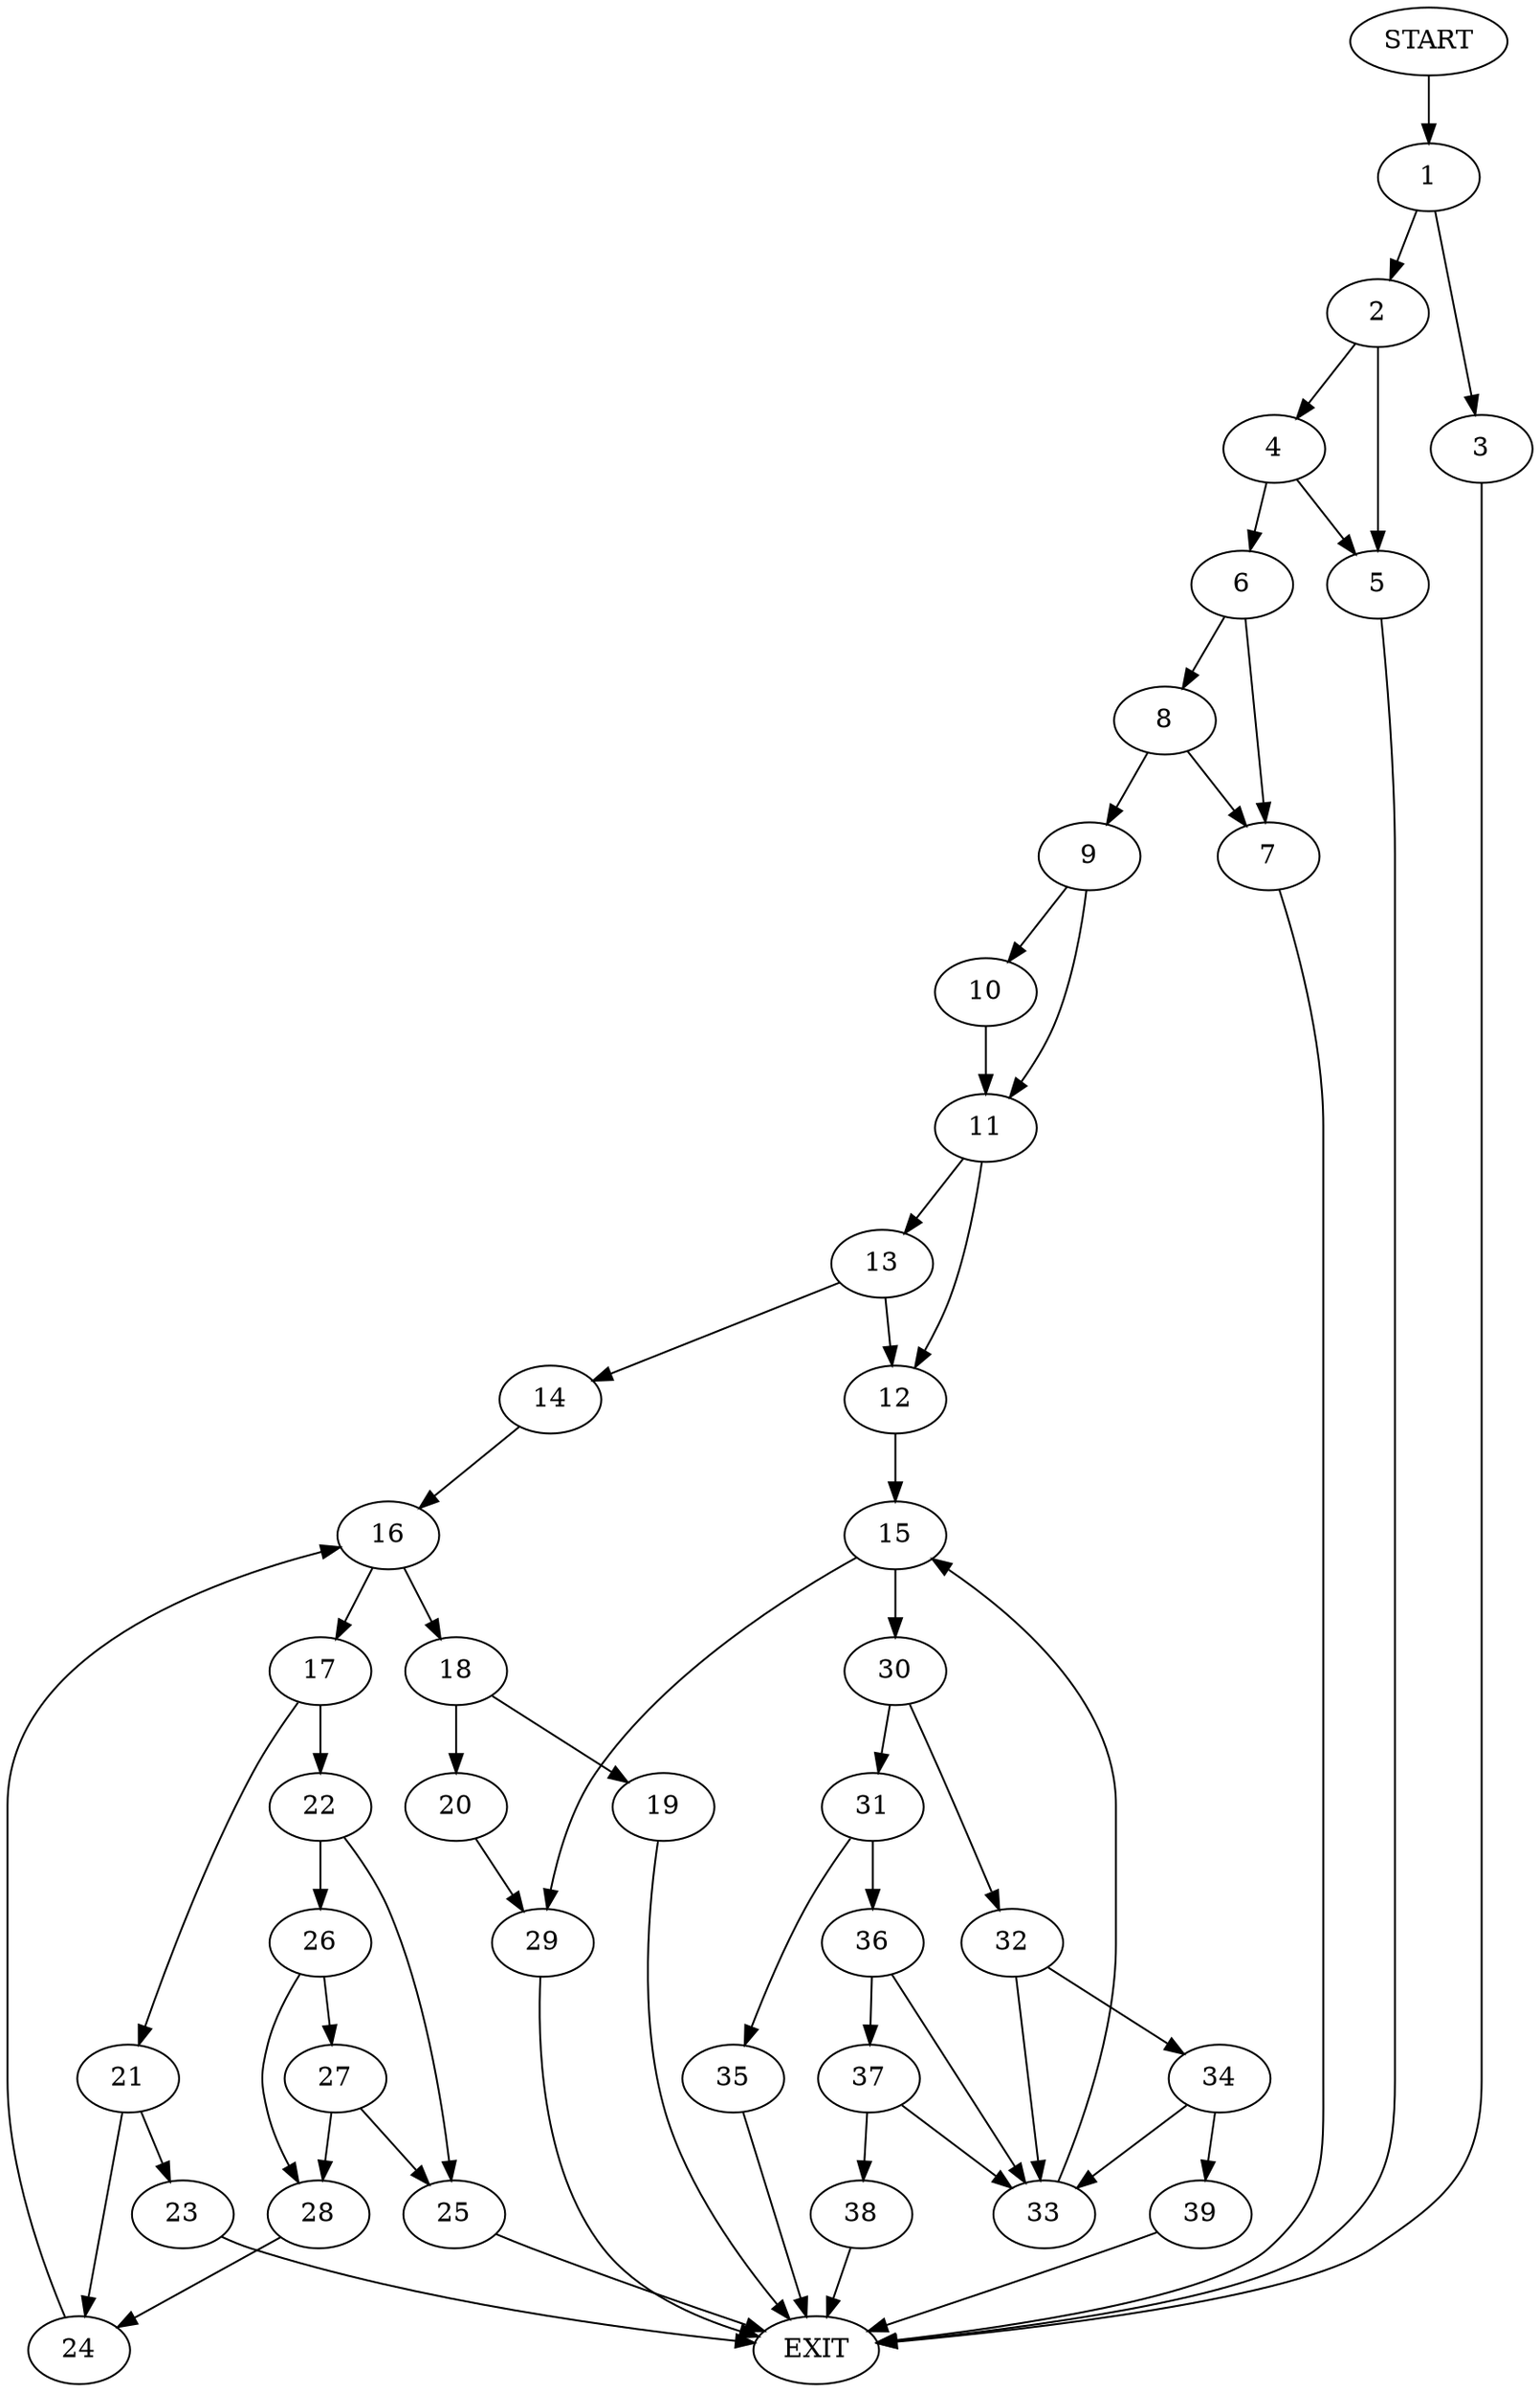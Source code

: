 digraph {
0 [label="START"]
40 [label="EXIT"]
0 -> 1
1 -> 2
1 -> 3
2 -> 4
2 -> 5
3 -> 40
5 -> 40
4 -> 6
4 -> 5
6 -> 7
6 -> 8
8 -> 9
8 -> 7
7 -> 40
9 -> 10
9 -> 11
10 -> 11
11 -> 12
11 -> 13
13 -> 14
13 -> 12
12 -> 15
14 -> 16
16 -> 17
16 -> 18
18 -> 19
18 -> 20
17 -> 21
17 -> 22
21 -> 23
21 -> 24
22 -> 25
22 -> 26
25 -> 40
26 -> 27
26 -> 28
27 -> 25
27 -> 28
28 -> 24
24 -> 16
23 -> 40
20 -> 29
19 -> 40
29 -> 40
15 -> 29
15 -> 30
30 -> 31
30 -> 32
32 -> 33
32 -> 34
31 -> 35
31 -> 36
35 -> 40
36 -> 37
36 -> 33
37 -> 33
37 -> 38
33 -> 15
38 -> 40
34 -> 33
34 -> 39
39 -> 40
}
